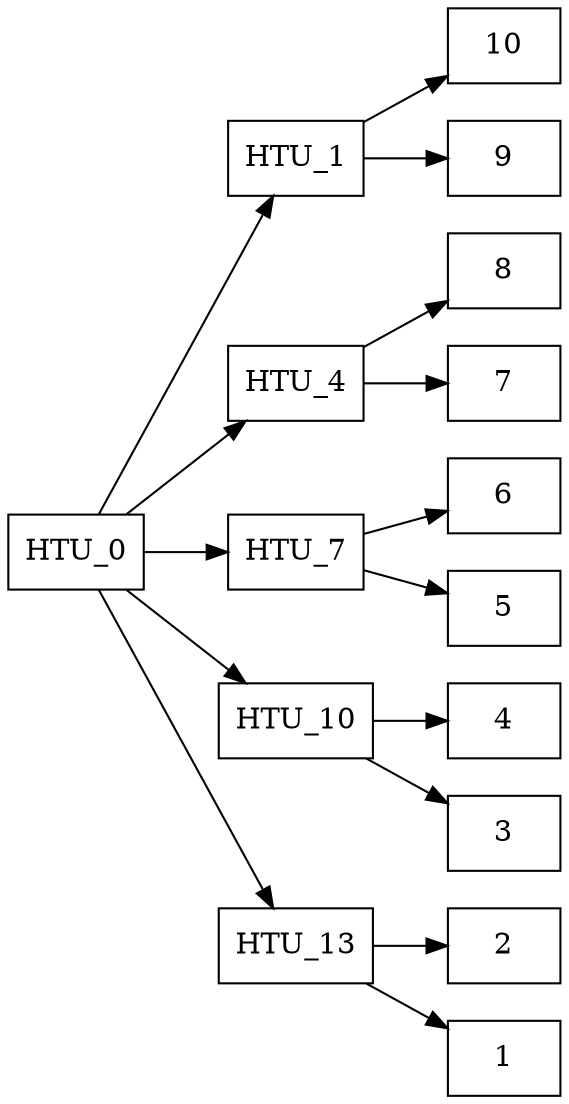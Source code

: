 digraph G { 
	rankdir = LR;
	node [shape = rect];
	HTU_0 -> HTU_1;
	HTU_0 -> HTU_4;
	HTU_0 -> HTU_7;
	HTU_0 -> HTU_10;
	HTU_0 -> HTU_13;
	HTU_1 -> 10;
	HTU_1 -> 9;
	HTU_4 -> 8;
	HTU_4 -> 7;
	HTU_7 -> 6;
	HTU_7 -> 5;
	HTU_10 -> 4;
	HTU_10 -> 3;
	HTU_13 -> 2;
	HTU_13 -> 1;
}